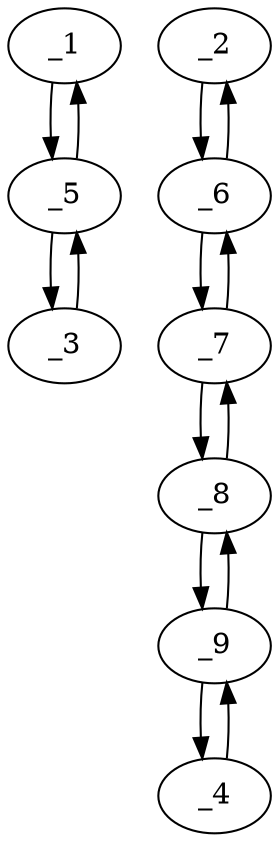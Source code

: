 digraph s0501_06 {
	_1	 [x="137.000000",
		y="104.000000"];
	_5	 [x="141.000000",
		y="121.000000"];
	_1 -> _5	 [angle="1.339706",
		orient="0.973417"];
	_2	 [x="122.000000",
		y="126.000000"];
	_6	 [x="114.000000",
		y="111.000000"];
	_2 -> _6	 [angle="-2.060754",
		orient="-0.882353"];
	_3	 [x="142.000000",
		y="141.000000"];
	_3 -> _5	 [angle="-1.620755",
		orient="-0.998752"];
	_4	 [x="62.000000",
		y="151.000000"];
	_9	 [x="67.000000",
		y="133.000000"];
	_4 -> _9	 [angle="-1.299849",
		orient="-0.963518"];
	_5 -> _1	 [angle="-1.801887",
		orient="-0.973417"];
	_5 -> _3	 [angle="1.520838",
		orient="0.998752"];
	_6 -> _2	 [angle="1.080839",
		orient="0.882353"];
	_7	 [x="95.000000",
		y="114.000000"];
	_6 -> _7	 [angle="2.984991",
		orient="0.155963"];
	_7 -> _6	 [angle="-0.156602",
		orient="-0.155963"];
	_8	 [x="79.000000",
		y="121.000000"];
	_7 -> _8	 [angle="2.729182",
		orient="0.400819"];
	_8 -> _7	 [angle="-0.412410",
		orient="-0.400819"];
	_8 -> _9	 [angle="2.356194",
		orient="0.707107"];
	_9 -> _4	 [angle="1.841743",
		orient="0.963518"];
	_9 -> _8	 [angle="-0.785398",
		orient="-0.707107"];
}
